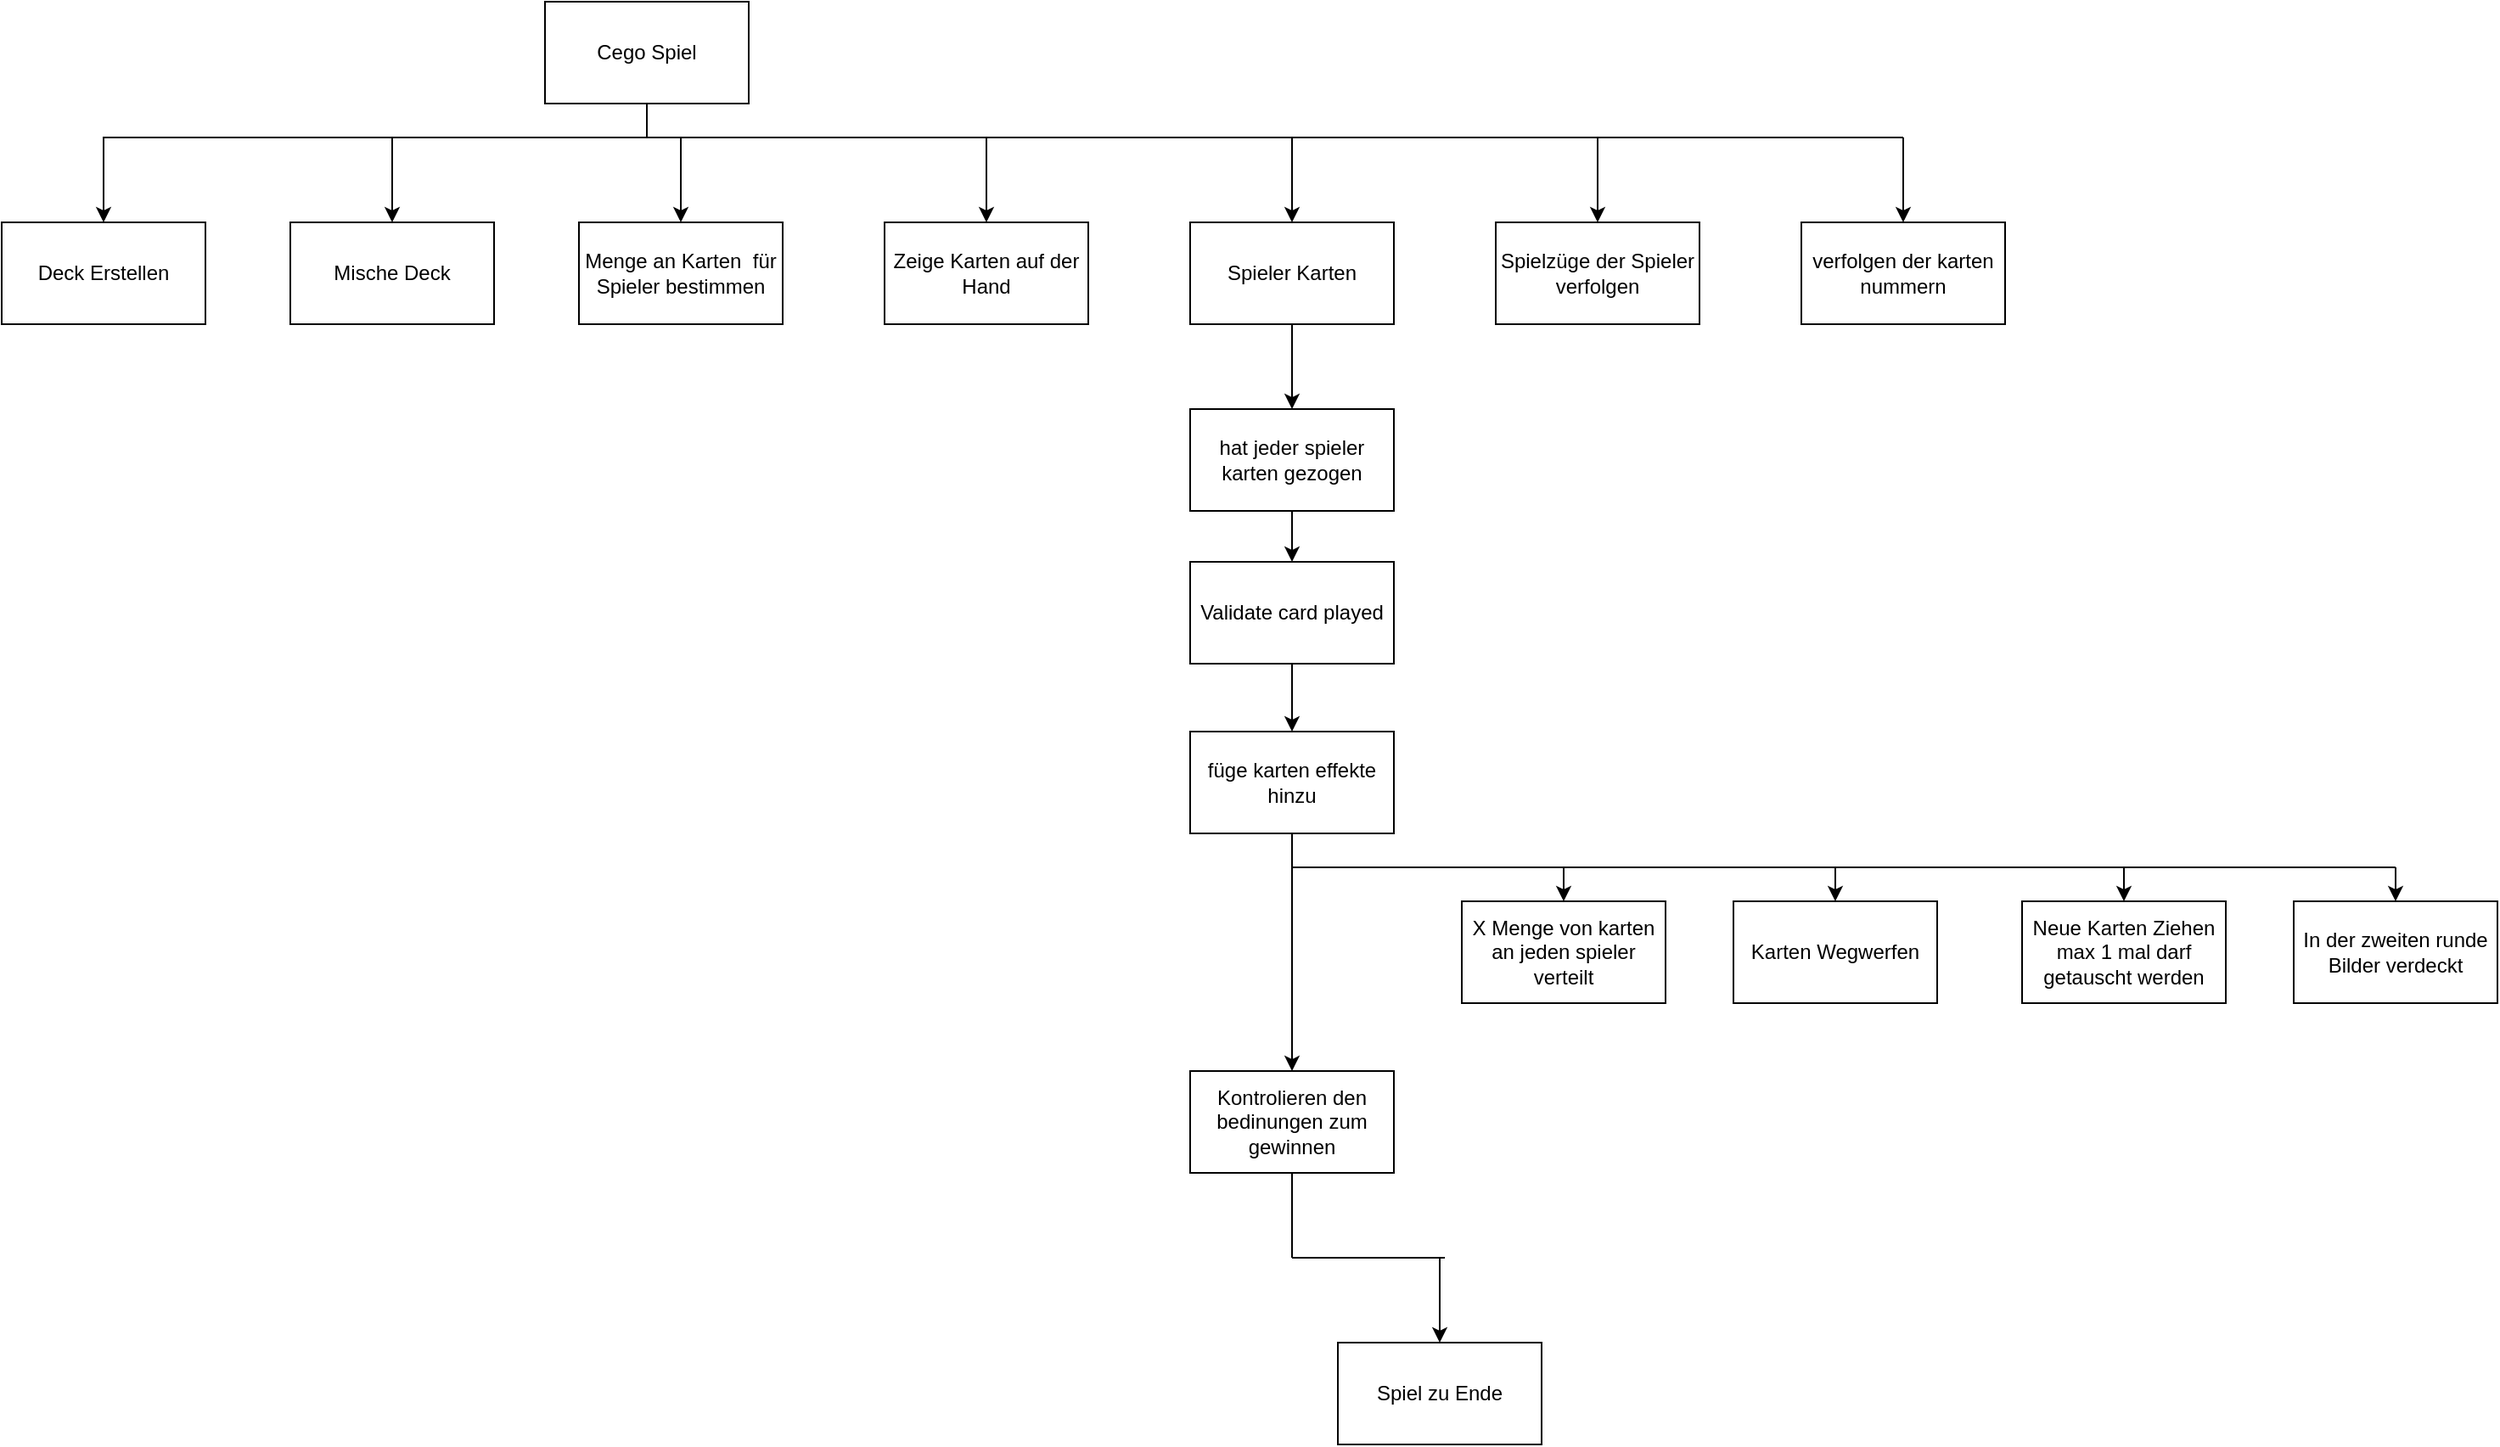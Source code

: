 <mxfile version="21.6.7" type="github">
  <diagram name="Seite-1" id="xzuR5Qyr4-3gacgLhIjT">
    <mxGraphModel dx="1215" dy="1200" grid="1" gridSize="10" guides="1" tooltips="1" connect="1" arrows="1" fold="1" page="1" pageScale="1" pageWidth="1654" pageHeight="2336" math="0" shadow="0">
      <root>
        <mxCell id="0" />
        <mxCell id="1" parent="0" />
        <mxCell id="UjlY5FkxBEvphJW5yAAk-1" value="Cego Spiel " style="rounded=0;whiteSpace=wrap;html=1;" vertex="1" parent="1">
          <mxGeometry x="360" y="70" width="120" height="60" as="geometry" />
        </mxCell>
        <mxCell id="UjlY5FkxBEvphJW5yAAk-2" value="Deck Erstellen " style="rounded=0;whiteSpace=wrap;html=1;" vertex="1" parent="1">
          <mxGeometry x="40" y="200" width="120" height="60" as="geometry" />
        </mxCell>
        <mxCell id="UjlY5FkxBEvphJW5yAAk-3" value="Mische Deck" style="rounded=0;whiteSpace=wrap;html=1;" vertex="1" parent="1">
          <mxGeometry x="210" y="200" width="120" height="60" as="geometry" />
        </mxCell>
        <mxCell id="UjlY5FkxBEvphJW5yAAk-4" value="Menge an Karten&amp;nbsp; für Spieler bestimmen " style="rounded=0;whiteSpace=wrap;html=1;" vertex="1" parent="1">
          <mxGeometry x="380" y="200" width="120" height="60" as="geometry" />
        </mxCell>
        <mxCell id="UjlY5FkxBEvphJW5yAAk-5" value="Zeige Karten auf der Hand" style="rounded=0;whiteSpace=wrap;html=1;" vertex="1" parent="1">
          <mxGeometry x="560" y="200" width="120" height="60" as="geometry" />
        </mxCell>
        <mxCell id="UjlY5FkxBEvphJW5yAAk-6" value="Spieler Karten " style="rounded=0;whiteSpace=wrap;html=1;" vertex="1" parent="1">
          <mxGeometry x="740" y="200" width="120" height="60" as="geometry" />
        </mxCell>
        <mxCell id="UjlY5FkxBEvphJW5yAAk-7" value="Spielzüge der Spieler verfolgen" style="rounded=0;whiteSpace=wrap;html=1;" vertex="1" parent="1">
          <mxGeometry x="920" y="200" width="120" height="60" as="geometry" />
        </mxCell>
        <mxCell id="UjlY5FkxBEvphJW5yAAk-8" value="verfolgen der karten nummern " style="rounded=0;whiteSpace=wrap;html=1;" vertex="1" parent="1">
          <mxGeometry x="1100" y="200" width="120" height="60" as="geometry" />
        </mxCell>
        <mxCell id="UjlY5FkxBEvphJW5yAAk-9" value="" style="endArrow=classic;html=1;rounded=0;exitX=0.5;exitY=1;exitDx=0;exitDy=0;entryX=0.5;entryY=0;entryDx=0;entryDy=0;" edge="1" parent="1" source="UjlY5FkxBEvphJW5yAAk-1" target="UjlY5FkxBEvphJW5yAAk-2">
          <mxGeometry width="50" height="50" relative="1" as="geometry">
            <mxPoint x="270" y="300" as="sourcePoint" />
            <mxPoint x="100" y="190" as="targetPoint" />
            <Array as="points">
              <mxPoint x="420" y="150" />
              <mxPoint x="100" y="150" />
            </Array>
          </mxGeometry>
        </mxCell>
        <mxCell id="UjlY5FkxBEvphJW5yAAk-10" value="" style="endArrow=classic;html=1;rounded=0;entryX=0.5;entryY=0;entryDx=0;entryDy=0;" edge="1" parent="1" target="UjlY5FkxBEvphJW5yAAk-3">
          <mxGeometry width="50" height="50" relative="1" as="geometry">
            <mxPoint x="270" y="150" as="sourcePoint" />
            <mxPoint x="270" y="190" as="targetPoint" />
          </mxGeometry>
        </mxCell>
        <mxCell id="UjlY5FkxBEvphJW5yAAk-11" value="" style="endArrow=classic;html=1;rounded=0;entryX=0.5;entryY=0;entryDx=0;entryDy=0;" edge="1" parent="1" target="UjlY5FkxBEvphJW5yAAk-4">
          <mxGeometry width="50" height="50" relative="1" as="geometry">
            <mxPoint x="440" y="150" as="sourcePoint" />
            <mxPoint x="440" y="190" as="targetPoint" />
            <Array as="points" />
          </mxGeometry>
        </mxCell>
        <mxCell id="UjlY5FkxBEvphJW5yAAk-12" value="" style="endArrow=none;html=1;rounded=0;" edge="1" parent="1">
          <mxGeometry width="50" height="50" relative="1" as="geometry">
            <mxPoint x="420" y="150" as="sourcePoint" />
            <mxPoint x="1160" y="150" as="targetPoint" />
          </mxGeometry>
        </mxCell>
        <mxCell id="UjlY5FkxBEvphJW5yAAk-13" value="" style="endArrow=classic;html=1;rounded=0;entryX=0.5;entryY=0;entryDx=0;entryDy=0;" edge="1" parent="1" target="UjlY5FkxBEvphJW5yAAk-5">
          <mxGeometry width="50" height="50" relative="1" as="geometry">
            <mxPoint x="620" y="150" as="sourcePoint" />
            <mxPoint x="820" y="250" as="targetPoint" />
          </mxGeometry>
        </mxCell>
        <mxCell id="UjlY5FkxBEvphJW5yAAk-14" value="" style="endArrow=classic;html=1;rounded=0;entryX=0.5;entryY=0;entryDx=0;entryDy=0;" edge="1" parent="1" target="UjlY5FkxBEvphJW5yAAk-6">
          <mxGeometry width="50" height="50" relative="1" as="geometry">
            <mxPoint x="800" y="150" as="sourcePoint" />
            <mxPoint x="820" y="250" as="targetPoint" />
          </mxGeometry>
        </mxCell>
        <mxCell id="UjlY5FkxBEvphJW5yAAk-15" value="" style="endArrow=classic;html=1;rounded=0;entryX=0.5;entryY=0;entryDx=0;entryDy=0;" edge="1" parent="1" target="UjlY5FkxBEvphJW5yAAk-7">
          <mxGeometry width="50" height="50" relative="1" as="geometry">
            <mxPoint x="980" y="150" as="sourcePoint" />
            <mxPoint x="820" y="250" as="targetPoint" />
          </mxGeometry>
        </mxCell>
        <mxCell id="UjlY5FkxBEvphJW5yAAk-16" value="" style="endArrow=classic;html=1;rounded=0;" edge="1" parent="1" target="UjlY5FkxBEvphJW5yAAk-8">
          <mxGeometry width="50" height="50" relative="1" as="geometry">
            <mxPoint x="1160" y="150" as="sourcePoint" />
            <mxPoint x="820" y="250" as="targetPoint" />
          </mxGeometry>
        </mxCell>
        <mxCell id="UjlY5FkxBEvphJW5yAAk-17" value="hat jeder spieler karten gezogen " style="rounded=0;whiteSpace=wrap;html=1;" vertex="1" parent="1">
          <mxGeometry x="740" y="310" width="120" height="60" as="geometry" />
        </mxCell>
        <mxCell id="UjlY5FkxBEvphJW5yAAk-18" value="Validate card played" style="rounded=0;whiteSpace=wrap;html=1;" vertex="1" parent="1">
          <mxGeometry x="740" y="400" width="120" height="60" as="geometry" />
        </mxCell>
        <mxCell id="UjlY5FkxBEvphJW5yAAk-19" value="füge karten effekte hinzu" style="rounded=0;whiteSpace=wrap;html=1;" vertex="1" parent="1">
          <mxGeometry x="740" y="500" width="120" height="60" as="geometry" />
        </mxCell>
        <mxCell id="UjlY5FkxBEvphJW5yAAk-20" value="X Menge von karten an jeden spieler verteilt" style="rounded=0;whiteSpace=wrap;html=1;" vertex="1" parent="1">
          <mxGeometry x="900" y="600" width="120" height="60" as="geometry" />
        </mxCell>
        <mxCell id="UjlY5FkxBEvphJW5yAAk-21" value="Karten Wegwerfen " style="rounded=0;whiteSpace=wrap;html=1;" vertex="1" parent="1">
          <mxGeometry x="1060" y="600" width="120" height="60" as="geometry" />
        </mxCell>
        <mxCell id="UjlY5FkxBEvphJW5yAAk-22" value="Kontrolieren den bedinungen zum gewinnen " style="rounded=0;whiteSpace=wrap;html=1;" vertex="1" parent="1">
          <mxGeometry x="740" y="700" width="120" height="60" as="geometry" />
        </mxCell>
        <mxCell id="UjlY5FkxBEvphJW5yAAk-23" value="Spiel zu Ende " style="rounded=0;whiteSpace=wrap;html=1;" vertex="1" parent="1">
          <mxGeometry x="827" y="860" width="120" height="60" as="geometry" />
        </mxCell>
        <mxCell id="UjlY5FkxBEvphJW5yAAk-25" value="" style="endArrow=classic;html=1;rounded=0;entryX=0.5;entryY=0;entryDx=0;entryDy=0;" edge="1" parent="1" target="UjlY5FkxBEvphJW5yAAk-20">
          <mxGeometry width="50" height="50" relative="1" as="geometry">
            <mxPoint x="960" y="580" as="sourcePoint" />
            <mxPoint x="870" y="600" as="targetPoint" />
          </mxGeometry>
        </mxCell>
        <mxCell id="UjlY5FkxBEvphJW5yAAk-26" value="" style="endArrow=none;html=1;rounded=0;" edge="1" parent="1">
          <mxGeometry width="50" height="50" relative="1" as="geometry">
            <mxPoint x="800" y="580" as="sourcePoint" />
            <mxPoint x="1120" y="580" as="targetPoint" />
          </mxGeometry>
        </mxCell>
        <mxCell id="UjlY5FkxBEvphJW5yAAk-27" value="" style="endArrow=classic;html=1;rounded=0;exitX=0.5;exitY=1;exitDx=0;exitDy=0;entryX=0.5;entryY=0;entryDx=0;entryDy=0;" edge="1" parent="1" source="UjlY5FkxBEvphJW5yAAk-19" target="UjlY5FkxBEvphJW5yAAk-22">
          <mxGeometry width="50" height="50" relative="1" as="geometry">
            <mxPoint x="820" y="650" as="sourcePoint" />
            <mxPoint x="870" y="600" as="targetPoint" />
          </mxGeometry>
        </mxCell>
        <mxCell id="UjlY5FkxBEvphJW5yAAk-28" value="" style="endArrow=classic;html=1;rounded=0;entryX=0.5;entryY=0;entryDx=0;entryDy=0;" edge="1" parent="1" target="UjlY5FkxBEvphJW5yAAk-21">
          <mxGeometry width="50" height="50" relative="1" as="geometry">
            <mxPoint x="1120" y="580" as="sourcePoint" />
            <mxPoint x="870" y="600" as="targetPoint" />
          </mxGeometry>
        </mxCell>
        <mxCell id="UjlY5FkxBEvphJW5yAAk-29" value="" style="endArrow=classic;html=1;rounded=0;entryX=0.5;entryY=0;entryDx=0;entryDy=0;" edge="1" parent="1" target="UjlY5FkxBEvphJW5yAAk-23">
          <mxGeometry width="50" height="50" relative="1" as="geometry">
            <mxPoint x="887" y="810" as="sourcePoint" />
            <mxPoint x="870" y="600" as="targetPoint" />
          </mxGeometry>
        </mxCell>
        <mxCell id="UjlY5FkxBEvphJW5yAAk-30" value="" style="endArrow=none;html=1;rounded=0;exitX=0.5;exitY=1;exitDx=0;exitDy=0;" edge="1" parent="1" source="UjlY5FkxBEvphJW5yAAk-22">
          <mxGeometry width="50" height="50" relative="1" as="geometry">
            <mxPoint x="820" y="650" as="sourcePoint" />
            <mxPoint x="800" y="810" as="targetPoint" />
          </mxGeometry>
        </mxCell>
        <mxCell id="UjlY5FkxBEvphJW5yAAk-31" value="" style="endArrow=none;html=1;rounded=0;" edge="1" parent="1">
          <mxGeometry width="50" height="50" relative="1" as="geometry">
            <mxPoint x="800" y="810" as="sourcePoint" />
            <mxPoint x="890" y="810" as="targetPoint" />
          </mxGeometry>
        </mxCell>
        <mxCell id="UjlY5FkxBEvphJW5yAAk-32" value="" style="endArrow=classic;html=1;rounded=0;exitX=0.5;exitY=1;exitDx=0;exitDy=0;entryX=0.5;entryY=0;entryDx=0;entryDy=0;" edge="1" parent="1" source="UjlY5FkxBEvphJW5yAAk-6" target="UjlY5FkxBEvphJW5yAAk-17">
          <mxGeometry width="50" height="50" relative="1" as="geometry">
            <mxPoint x="820" y="470" as="sourcePoint" />
            <mxPoint x="870" y="420" as="targetPoint" />
          </mxGeometry>
        </mxCell>
        <mxCell id="UjlY5FkxBEvphJW5yAAk-33" value="" style="endArrow=classic;html=1;rounded=0;exitX=0.5;exitY=1;exitDx=0;exitDy=0;entryX=0.5;entryY=0;entryDx=0;entryDy=0;" edge="1" parent="1" source="UjlY5FkxBEvphJW5yAAk-17" target="UjlY5FkxBEvphJW5yAAk-18">
          <mxGeometry width="50" height="50" relative="1" as="geometry">
            <mxPoint x="820" y="470" as="sourcePoint" />
            <mxPoint x="870" y="420" as="targetPoint" />
          </mxGeometry>
        </mxCell>
        <mxCell id="UjlY5FkxBEvphJW5yAAk-34" value="" style="endArrow=classic;html=1;rounded=0;exitX=0.5;exitY=1;exitDx=0;exitDy=0;entryX=0.5;entryY=0;entryDx=0;entryDy=0;" edge="1" parent="1" source="UjlY5FkxBEvphJW5yAAk-18" target="UjlY5FkxBEvphJW5yAAk-19">
          <mxGeometry width="50" height="50" relative="1" as="geometry">
            <mxPoint x="820" y="470" as="sourcePoint" />
            <mxPoint x="870" y="420" as="targetPoint" />
          </mxGeometry>
        </mxCell>
        <mxCell id="UjlY5FkxBEvphJW5yAAk-35" value="Neue Karten Ziehen max 1 mal darf getauscht werden " style="rounded=0;whiteSpace=wrap;html=1;" vertex="1" parent="1">
          <mxGeometry x="1230" y="600" width="120" height="60" as="geometry" />
        </mxCell>
        <mxCell id="UjlY5FkxBEvphJW5yAAk-36" value="" style="endArrow=classic;html=1;rounded=0;entryX=0.5;entryY=0;entryDx=0;entryDy=0;" edge="1" parent="1" target="UjlY5FkxBEvphJW5yAAk-35">
          <mxGeometry width="50" height="50" relative="1" as="geometry">
            <mxPoint x="1280" y="580" as="sourcePoint" />
            <mxPoint x="1000" y="390" as="targetPoint" />
            <Array as="points">
              <mxPoint x="1290" y="580" />
            </Array>
          </mxGeometry>
        </mxCell>
        <mxCell id="UjlY5FkxBEvphJW5yAAk-37" value="" style="endArrow=none;html=1;rounded=0;" edge="1" parent="1">
          <mxGeometry width="50" height="50" relative="1" as="geometry">
            <mxPoint x="1120" y="580" as="sourcePoint" />
            <mxPoint x="1290" y="580" as="targetPoint" />
          </mxGeometry>
        </mxCell>
        <mxCell id="UjlY5FkxBEvphJW5yAAk-38" value="In der zweiten runde Bilder verdeckt " style="rounded=0;whiteSpace=wrap;html=1;" vertex="1" parent="1">
          <mxGeometry x="1390" y="600" width="120" height="60" as="geometry" />
        </mxCell>
        <mxCell id="UjlY5FkxBEvphJW5yAAk-39" value="" style="endArrow=classic;html=1;rounded=0;entryX=0.5;entryY=0;entryDx=0;entryDy=0;" edge="1" parent="1" target="UjlY5FkxBEvphJW5yAAk-38">
          <mxGeometry width="50" height="50" relative="1" as="geometry">
            <mxPoint x="1450" y="580" as="sourcePoint" />
            <mxPoint x="1250" y="440" as="targetPoint" />
          </mxGeometry>
        </mxCell>
        <mxCell id="UjlY5FkxBEvphJW5yAAk-40" value="" style="endArrow=none;html=1;rounded=0;" edge="1" parent="1">
          <mxGeometry width="50" height="50" relative="1" as="geometry">
            <mxPoint x="1290" y="580" as="sourcePoint" />
            <mxPoint x="1450" y="580" as="targetPoint" />
          </mxGeometry>
        </mxCell>
      </root>
    </mxGraphModel>
  </diagram>
</mxfile>
